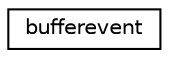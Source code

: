 digraph G
{
  edge [fontname="Helvetica",fontsize="10",labelfontname="Helvetica",labelfontsize="10"];
  node [fontname="Helvetica",fontsize="10",shape=record];
  rankdir="LR";
  Node1 [label="bufferevent",height=0.2,width=0.4,color="black", fillcolor="white", style="filled",URL="$structbufferevent.html"];
}
